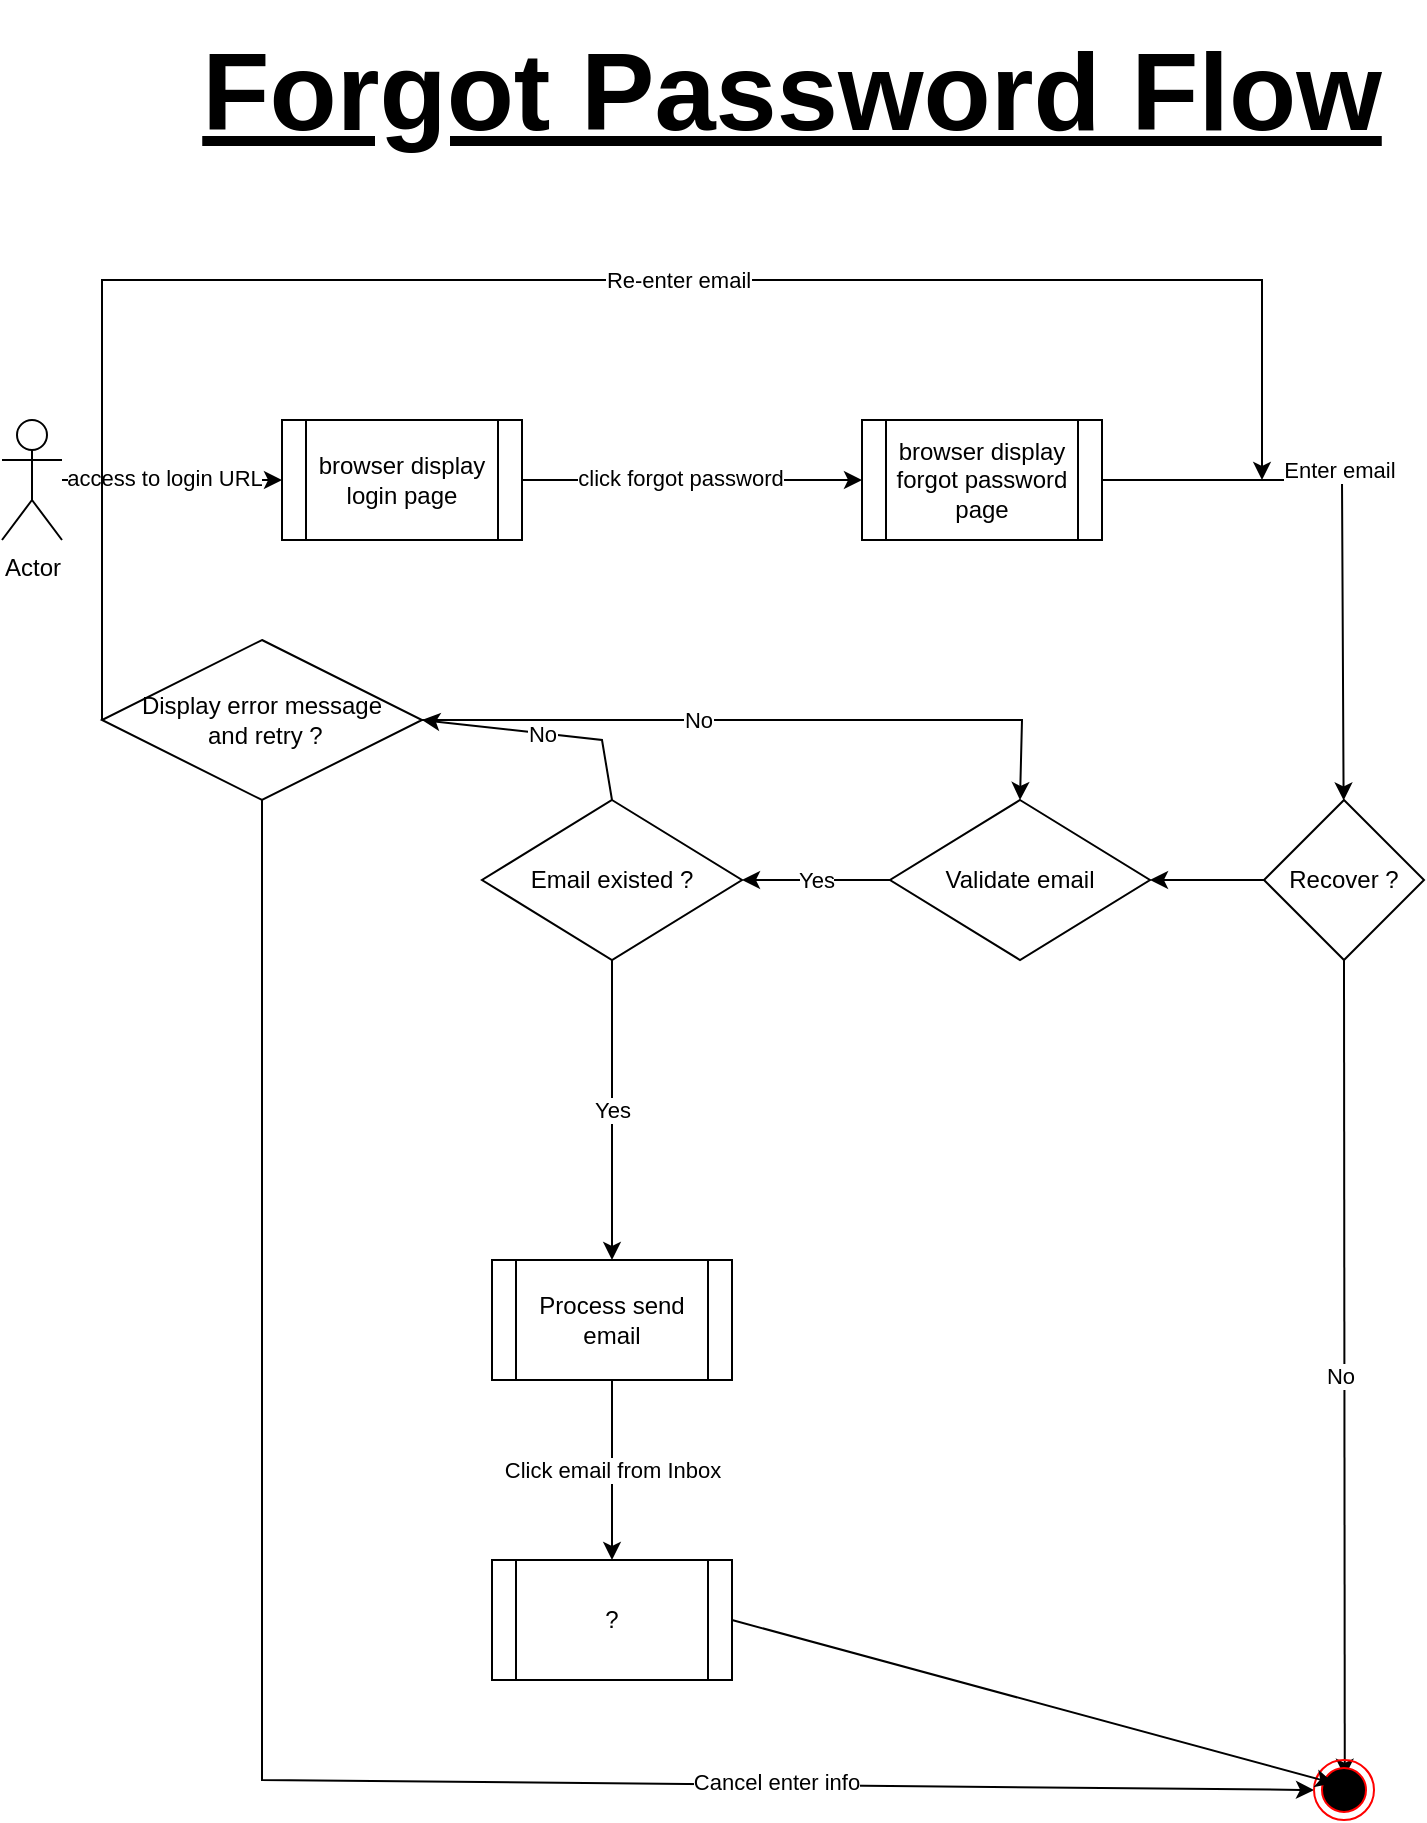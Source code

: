 <mxfile version="28.2.7">
  <diagram name="Page-1" id="TLRACZEo2nHDF0Gfhn5q">
    <mxGraphModel dx="2209" dy="1237" grid="1" gridSize="10" guides="1" tooltips="1" connect="1" arrows="1" fold="1" page="1" pageScale="1" pageWidth="850" pageHeight="1100" math="0" shadow="0">
      <root>
        <mxCell id="0" />
        <mxCell id="1" parent="0" />
        <mxCell id="4IgpZ33nQytF3vldt0jb-1" value="Actor" style="shape=umlActor;verticalLabelPosition=bottom;verticalAlign=top;html=1;outlineConnect=0;" vertex="1" parent="1">
          <mxGeometry x="50" y="290" width="30" height="60" as="geometry" />
        </mxCell>
        <mxCell id="4IgpZ33nQytF3vldt0jb-2" value="" style="endArrow=classic;html=1;rounded=0;" edge="1" parent="1" source="4IgpZ33nQytF3vldt0jb-1" target="4IgpZ33nQytF3vldt0jb-6">
          <mxGeometry width="50" height="50" relative="1" as="geometry">
            <mxPoint x="70" y="370" as="sourcePoint" />
            <mxPoint x="270" y="320" as="targetPoint" />
          </mxGeometry>
        </mxCell>
        <mxCell id="4IgpZ33nQytF3vldt0jb-3" value="access to login URL" style="edgeLabel;html=1;align=center;verticalAlign=middle;resizable=0;points=[];" vertex="1" connectable="0" parent="4IgpZ33nQytF3vldt0jb-2">
          <mxGeometry x="-0.07" y="1" relative="1" as="geometry">
            <mxPoint as="offset" />
          </mxGeometry>
        </mxCell>
        <mxCell id="4IgpZ33nQytF3vldt0jb-4" value="" style="endArrow=classic;html=1;rounded=0;entryX=0;entryY=0.5;entryDx=0;entryDy=0;exitX=1;exitY=0.5;exitDx=0;exitDy=0;" edge="1" parent="1" source="4IgpZ33nQytF3vldt0jb-6" target="4IgpZ33nQytF3vldt0jb-7">
          <mxGeometry width="50" height="50" relative="1" as="geometry">
            <mxPoint x="470" y="322" as="sourcePoint" />
            <mxPoint x="510" y="320" as="targetPoint" />
          </mxGeometry>
        </mxCell>
        <mxCell id="4IgpZ33nQytF3vldt0jb-5" value="click forgot password" style="edgeLabel;html=1;align=center;verticalAlign=middle;resizable=0;points=[];" vertex="1" connectable="0" parent="4IgpZ33nQytF3vldt0jb-4">
          <mxGeometry x="-0.07" y="1" relative="1" as="geometry">
            <mxPoint as="offset" />
          </mxGeometry>
        </mxCell>
        <mxCell id="4IgpZ33nQytF3vldt0jb-6" value="browser display login page" style="shape=process;whiteSpace=wrap;html=1;backgroundOutline=1;" vertex="1" parent="1">
          <mxGeometry x="190" y="290" width="120" height="60" as="geometry" />
        </mxCell>
        <mxCell id="4IgpZ33nQytF3vldt0jb-7" value="browser display forgot password page" style="shape=process;whiteSpace=wrap;html=1;backgroundOutline=1;" vertex="1" parent="1">
          <mxGeometry x="480" y="290" width="120" height="60" as="geometry" />
        </mxCell>
        <mxCell id="4IgpZ33nQytF3vldt0jb-8" value="Recover ?" style="rhombus;whiteSpace=wrap;html=1;" vertex="1" parent="1">
          <mxGeometry x="681" y="480" width="80" height="80" as="geometry" />
        </mxCell>
        <mxCell id="4IgpZ33nQytF3vldt0jb-9" value="" style="endArrow=classic;html=1;rounded=0;exitX=1;exitY=0.5;exitDx=0;exitDy=0;" edge="1" parent="1" source="4IgpZ33nQytF3vldt0jb-7" target="4IgpZ33nQytF3vldt0jb-8">
          <mxGeometry width="50" height="50" relative="1" as="geometry">
            <mxPoint x="520" y="440" as="sourcePoint" />
            <mxPoint x="570" y="390" as="targetPoint" />
            <Array as="points">
              <mxPoint x="720" y="320" />
            </Array>
          </mxGeometry>
        </mxCell>
        <mxCell id="4IgpZ33nQytF3vldt0jb-10" value="Enter email&amp;nbsp;" style="edgeLabel;html=1;align=center;verticalAlign=middle;resizable=0;points=[];" vertex="1" connectable="0" parent="4IgpZ33nQytF3vldt0jb-9">
          <mxGeometry x="-0.363" y="-2" relative="1" as="geometry">
            <mxPoint x="31" y="-7" as="offset" />
          </mxGeometry>
        </mxCell>
        <mxCell id="4IgpZ33nQytF3vldt0jb-11" value="" style="endArrow=classic;html=1;rounded=0;exitX=0.5;exitY=1;exitDx=0;exitDy=0;entryX=0.513;entryY=0.28;entryDx=0;entryDy=0;entryPerimeter=0;" edge="1" parent="1" source="4IgpZ33nQytF3vldt0jb-8" target="4IgpZ33nQytF3vldt0jb-43">
          <mxGeometry width="50" height="50" relative="1" as="geometry">
            <mxPoint x="550" y="710" as="sourcePoint" />
            <mxPoint x="720" y="936" as="targetPoint" />
          </mxGeometry>
        </mxCell>
        <mxCell id="4IgpZ33nQytF3vldt0jb-12" value="No" style="edgeLabel;html=1;align=center;verticalAlign=middle;resizable=0;points=[];" vertex="1" connectable="0" parent="4IgpZ33nQytF3vldt0jb-11">
          <mxGeometry x="0.018" y="-2" relative="1" as="geometry">
            <mxPoint as="offset" />
          </mxGeometry>
        </mxCell>
        <mxCell id="4IgpZ33nQytF3vldt0jb-13" value="Validate email" style="rhombus;whiteSpace=wrap;html=1;" vertex="1" parent="1">
          <mxGeometry x="494" y="480" width="130" height="80" as="geometry" />
        </mxCell>
        <mxCell id="4IgpZ33nQytF3vldt0jb-14" value="" style="endArrow=classic;html=1;rounded=0;exitX=0;exitY=0.5;exitDx=0;exitDy=0;entryX=1;entryY=0.5;entryDx=0;entryDy=0;" edge="1" parent="1" source="4IgpZ33nQytF3vldt0jb-8" target="4IgpZ33nQytF3vldt0jb-13">
          <mxGeometry width="50" height="50" relative="1" as="geometry">
            <mxPoint x="540" y="520" as="sourcePoint" />
            <mxPoint x="590" y="470" as="targetPoint" />
            <Array as="points" />
          </mxGeometry>
        </mxCell>
        <mxCell id="4IgpZ33nQytF3vldt0jb-22" value="Display error message&lt;br&gt;&amp;nbsp;and retry ?" style="rhombus;whiteSpace=wrap;html=1;" vertex="1" parent="1">
          <mxGeometry x="100" y="400" width="160" height="80" as="geometry" />
        </mxCell>
        <mxCell id="4IgpZ33nQytF3vldt0jb-31" value="" style="endArrow=classic;html=1;rounded=0;exitX=0;exitY=0.5;exitDx=0;exitDy=0;" edge="1" parent="1" source="4IgpZ33nQytF3vldt0jb-22">
          <mxGeometry width="50" height="50" relative="1" as="geometry">
            <mxPoint x="-80" y="530" as="sourcePoint" />
            <mxPoint x="680" y="320" as="targetPoint" />
            <Array as="points">
              <mxPoint x="100" y="220" />
              <mxPoint x="680" y="220" />
            </Array>
          </mxGeometry>
        </mxCell>
        <mxCell id="4IgpZ33nQytF3vldt0jb-32" value="Re-enter email" style="edgeLabel;html=1;align=center;verticalAlign=middle;resizable=0;points=[];" vertex="1" connectable="0" parent="4IgpZ33nQytF3vldt0jb-31">
          <mxGeometry x="0.129" relative="1" as="geometry">
            <mxPoint as="offset" />
          </mxGeometry>
        </mxCell>
        <mxCell id="4IgpZ33nQytF3vldt0jb-33" value="" style="endArrow=classic;html=1;rounded=0;exitX=0.5;exitY=1;exitDx=0;exitDy=0;entryX=0;entryY=0.5;entryDx=0;entryDy=0;" edge="1" parent="1" source="4IgpZ33nQytF3vldt0jb-22" target="4IgpZ33nQytF3vldt0jb-43">
          <mxGeometry width="50" height="50" relative="1" as="geometry">
            <mxPoint x="120" y="940" as="sourcePoint" />
            <mxPoint x="705" y="965" as="targetPoint" />
            <Array as="points">
              <mxPoint x="180" y="970" />
            </Array>
          </mxGeometry>
        </mxCell>
        <mxCell id="4IgpZ33nQytF3vldt0jb-34" value="Cancel enter info" style="edgeLabel;html=1;align=center;verticalAlign=middle;resizable=0;points=[];" vertex="1" connectable="0" parent="4IgpZ33nQytF3vldt0jb-33">
          <mxGeometry x="0.129" relative="1" as="geometry">
            <mxPoint x="173" as="offset" />
          </mxGeometry>
        </mxCell>
        <mxCell id="4IgpZ33nQytF3vldt0jb-35" value="Forgot Password Flow" style="text;html=1;whiteSpace=wrap;strokeColor=none;fillColor=none;align=center;verticalAlign=middle;rounded=0;fontSize=55;fontStyle=5" vertex="1" parent="1">
          <mxGeometry x="140" y="80" width="610" height="90" as="geometry" />
        </mxCell>
        <mxCell id="4IgpZ33nQytF3vldt0jb-43" value="" style="ellipse;html=1;shape=endState;fillColor=#000000;strokeColor=#ff0000;" vertex="1" parent="1">
          <mxGeometry x="706" y="960" width="30" height="30" as="geometry" />
        </mxCell>
        <mxCell id="4IgpZ33nQytF3vldt0jb-47" value="Email existed ?" style="rhombus;whiteSpace=wrap;html=1;" vertex="1" parent="1">
          <mxGeometry x="290" y="480" width="130" height="80" as="geometry" />
        </mxCell>
        <mxCell id="4IgpZ33nQytF3vldt0jb-48" value="Yes" style="endArrow=classic;html=1;rounded=0;entryX=1;entryY=0.5;entryDx=0;entryDy=0;exitX=0;exitY=0.5;exitDx=0;exitDy=0;" edge="1" parent="1" source="4IgpZ33nQytF3vldt0jb-13" target="4IgpZ33nQytF3vldt0jb-47">
          <mxGeometry width="50" height="50" relative="1" as="geometry">
            <mxPoint x="510" y="560" as="sourcePoint" />
            <mxPoint x="730" y="936" as="targetPoint" />
          </mxGeometry>
        </mxCell>
        <mxCell id="4IgpZ33nQytF3vldt0jb-50" value="" style="endArrow=classic;html=1;rounded=0;exitX=1;exitY=0.5;exitDx=0;exitDy=0;entryX=0.5;entryY=0;entryDx=0;entryDy=0;" edge="1" parent="1" source="4IgpZ33nQytF3vldt0jb-22" target="4IgpZ33nQytF3vldt0jb-13">
          <mxGeometry width="50" height="50" relative="1" as="geometry">
            <mxPoint x="510" y="770" as="sourcePoint" />
            <mxPoint x="1060" y="600" as="targetPoint" />
            <Array as="points">
              <mxPoint x="560" y="440" />
            </Array>
          </mxGeometry>
        </mxCell>
        <mxCell id="4IgpZ33nQytF3vldt0jb-51" value="No" style="edgeLabel;html=1;align=center;verticalAlign=middle;resizable=0;points=[];" vertex="1" connectable="0" parent="4IgpZ33nQytF3vldt0jb-50">
          <mxGeometry x="0.129" relative="1" as="geometry">
            <mxPoint x="-54" as="offset" />
          </mxGeometry>
        </mxCell>
        <mxCell id="4IgpZ33nQytF3vldt0jb-53" value="Yes" style="endArrow=classic;html=1;rounded=0;exitX=0.5;exitY=1;exitDx=0;exitDy=0;entryX=0.5;entryY=0;entryDx=0;entryDy=0;" edge="1" parent="1" source="4IgpZ33nQytF3vldt0jb-47" target="4IgpZ33nQytF3vldt0jb-55">
          <mxGeometry width="50" height="50" relative="1" as="geometry">
            <mxPoint x="360" y="810" as="sourcePoint" />
            <mxPoint x="355" y="740" as="targetPoint" />
            <mxPoint as="offset" />
          </mxGeometry>
        </mxCell>
        <mxCell id="4IgpZ33nQytF3vldt0jb-54" value="No" style="endArrow=classic;html=1;rounded=0;entryX=1;entryY=0.5;entryDx=0;entryDy=0;exitX=0.5;exitY=0;exitDx=0;exitDy=0;" edge="1" parent="1" source="4IgpZ33nQytF3vldt0jb-47" target="4IgpZ33nQytF3vldt0jb-22">
          <mxGeometry width="50" height="50" relative="1" as="geometry">
            <mxPoint x="510" y="630" as="sourcePoint" />
            <mxPoint x="440" y="630" as="targetPoint" />
            <Array as="points">
              <mxPoint x="350" y="450" />
            </Array>
          </mxGeometry>
        </mxCell>
        <mxCell id="4IgpZ33nQytF3vldt0jb-55" value="Process send email" style="shape=process;whiteSpace=wrap;html=1;backgroundOutline=1;" vertex="1" parent="1">
          <mxGeometry x="295" y="710" width="120" height="60" as="geometry" />
        </mxCell>
        <mxCell id="4IgpZ33nQytF3vldt0jb-57" value="?" style="shape=process;whiteSpace=wrap;html=1;backgroundOutline=1;" vertex="1" parent="1">
          <mxGeometry x="295" y="860" width="120" height="60" as="geometry" />
        </mxCell>
        <mxCell id="4IgpZ33nQytF3vldt0jb-58" value="Click email from Inbox" style="endArrow=classic;html=1;rounded=0;exitX=0.5;exitY=1;exitDx=0;exitDy=0;entryX=0.5;entryY=0;entryDx=0;entryDy=0;" edge="1" parent="1" source="4IgpZ33nQytF3vldt0jb-55" target="4IgpZ33nQytF3vldt0jb-57">
          <mxGeometry width="50" height="50" relative="1" as="geometry">
            <mxPoint x="380" y="720" as="sourcePoint" />
            <mxPoint x="380" y="870" as="targetPoint" />
            <mxPoint as="offset" />
          </mxGeometry>
        </mxCell>
        <mxCell id="4IgpZ33nQytF3vldt0jb-59" value="" style="endArrow=classic;html=1;rounded=0;exitX=1;exitY=0.5;exitDx=0;exitDy=0;entryX=0.327;entryY=0.387;entryDx=0;entryDy=0;entryPerimeter=0;" edge="1" parent="1" source="4IgpZ33nQytF3vldt0jb-57" target="4IgpZ33nQytF3vldt0jb-43">
          <mxGeometry width="50" height="50" relative="1" as="geometry">
            <mxPoint x="350" y="790" as="sourcePoint" />
            <mxPoint x="350" y="880" as="targetPoint" />
            <mxPoint as="offset" />
          </mxGeometry>
        </mxCell>
      </root>
    </mxGraphModel>
  </diagram>
</mxfile>
